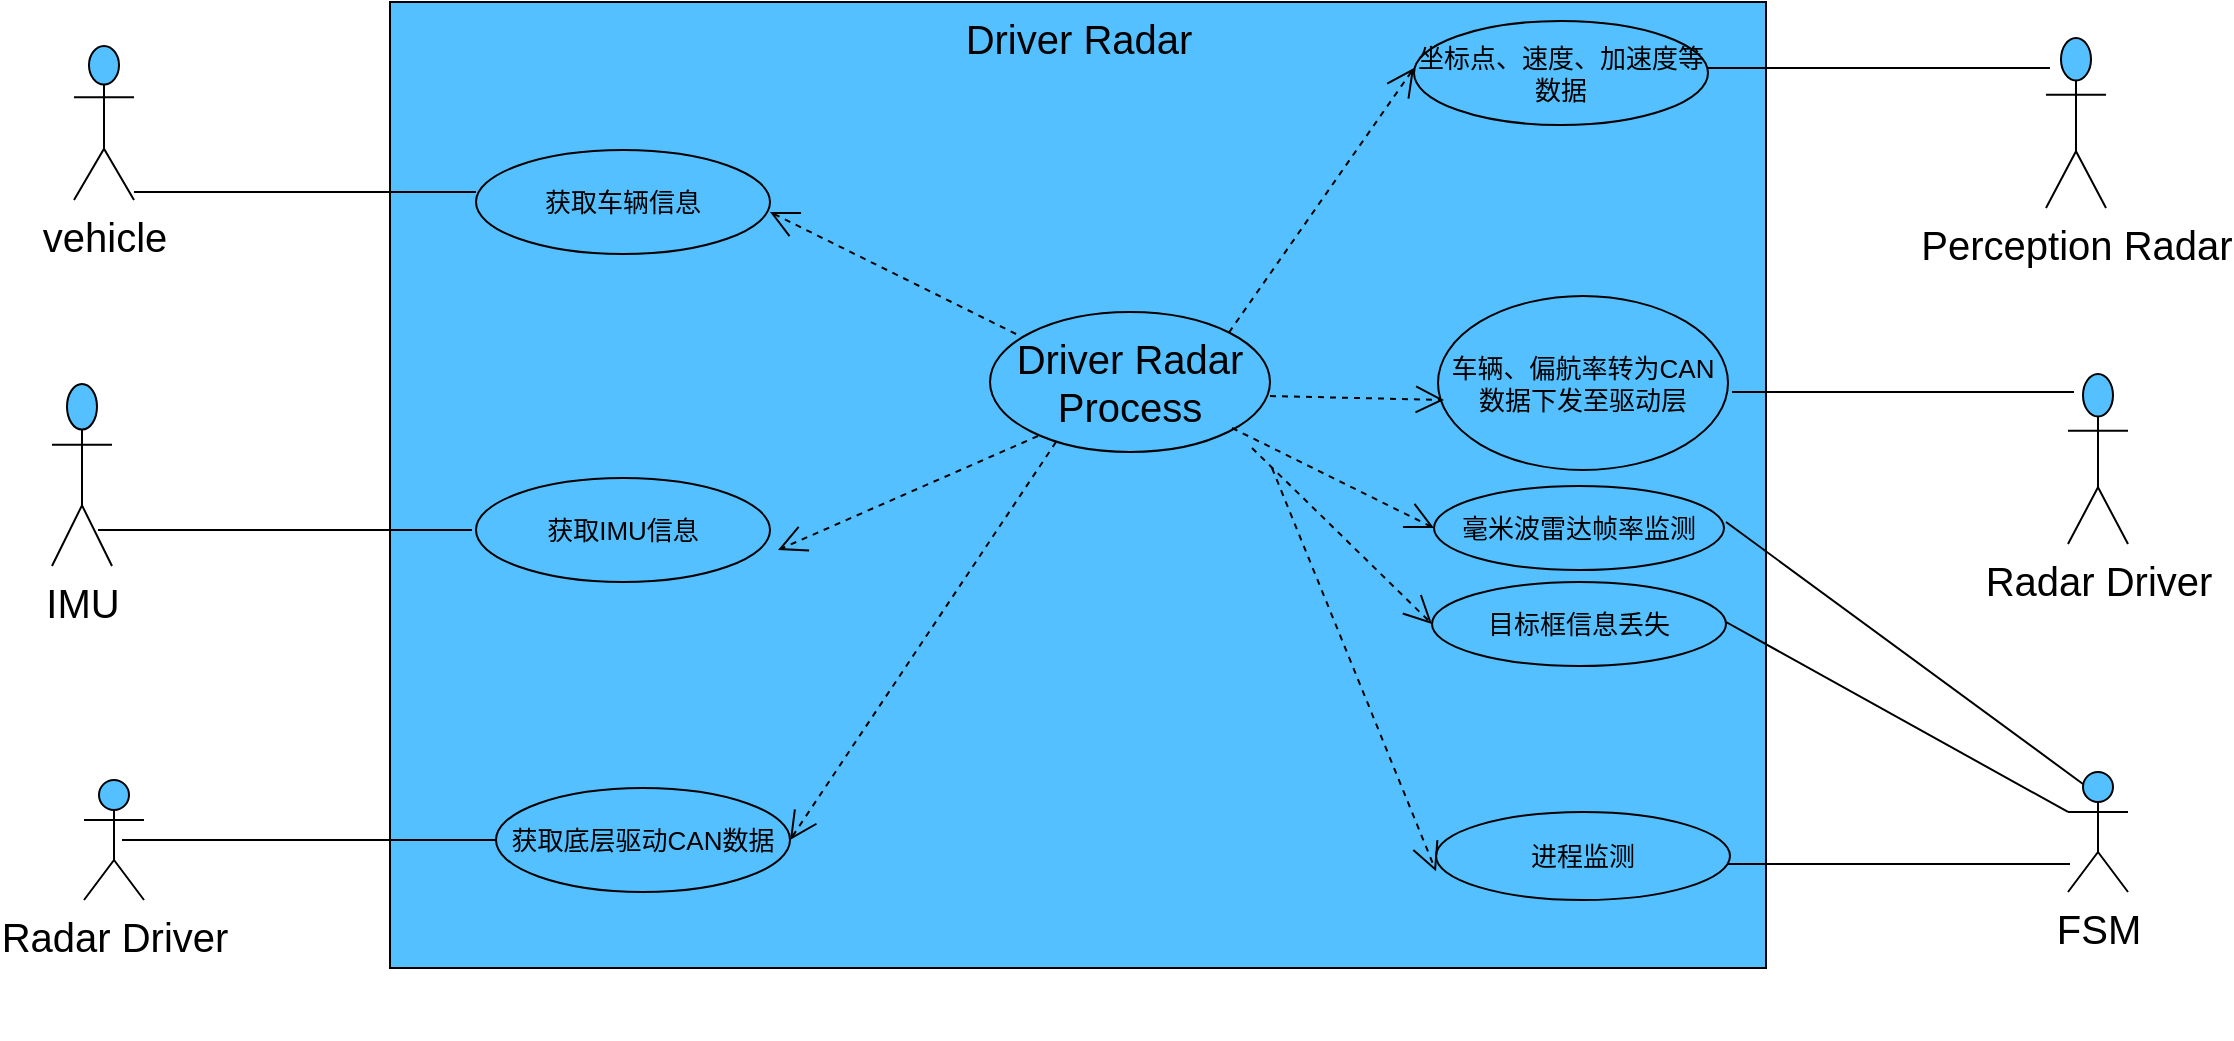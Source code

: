 <mxfile version="21.5.2" type="github">
  <diagram name="第 1 页" id="CmIfuRxug64lyIOAI_8N">
    <mxGraphModel dx="1050" dy="581" grid="0" gridSize="10" guides="1" tooltips="1" connect="1" arrows="1" fold="1" page="1" pageScale="1" pageWidth="3300" pageHeight="4681" math="0" shadow="0">
      <root>
        <mxCell id="0" />
        <mxCell id="1" parent="0" />
        <mxCell id="scfHjUHLNQKsAT-ztNzQ-1" value="&lt;span style=&quot;font-size: 20px;&quot;&gt;Driver Radar&lt;/span&gt;" style="html=1;fillColor=#54C0FF;verticalAlign=top;" parent="1" vertex="1">
          <mxGeometry x="429" y="166" width="688" height="483" as="geometry" />
        </mxCell>
        <mxCell id="scfHjUHLNQKsAT-ztNzQ-2" value="Driver Radar Process" style="ellipse;whiteSpace=wrap;html=1;fontSize=20;fillColor=#54C0FF;" parent="1" vertex="1">
          <mxGeometry x="729" y="321" width="140" height="70" as="geometry" />
        </mxCell>
        <mxCell id="scfHjUHLNQKsAT-ztNzQ-3" value="Radar Driver" style="shape=umlActor;verticalLabelPosition=bottom;verticalAlign=top;html=1;fontSize=20;fillColor=#54C0FF;" parent="1" vertex="1">
          <mxGeometry x="276" y="555" width="30" height="60" as="geometry" />
        </mxCell>
        <mxCell id="scfHjUHLNQKsAT-ztNzQ-4" value="IMU" style="shape=umlActor;verticalLabelPosition=bottom;verticalAlign=top;html=1;fontSize=20;fillColor=#54C0FF;" parent="1" vertex="1">
          <mxGeometry x="260" y="357" width="30" height="91" as="geometry" />
        </mxCell>
        <mxCell id="scfHjUHLNQKsAT-ztNzQ-5" value="Perception Radar" style="shape=umlActor;verticalLabelPosition=bottom;verticalAlign=top;html=1;fontSize=20;fillColor=#54C0FF;" parent="1" vertex="1">
          <mxGeometry x="1257" y="184" width="30" height="85" as="geometry" />
        </mxCell>
        <mxCell id="scfHjUHLNQKsAT-ztNzQ-6" value="vehicle" style="shape=umlActor;verticalLabelPosition=bottom;verticalAlign=top;html=1;fontSize=20;fillColor=#54C0FF;" parent="1" vertex="1">
          <mxGeometry x="271" y="188" width="30" height="77" as="geometry" />
        </mxCell>
        <mxCell id="scfHjUHLNQKsAT-ztNzQ-7" value="&lt;font style=&quot;font-size: 13px;&quot;&gt;获取车辆信息&lt;/font&gt;" style="ellipse;whiteSpace=wrap;html=1;fontSize=13;fillColor=#54C0FF;" parent="1" vertex="1">
          <mxGeometry x="472" y="240" width="147" height="52" as="geometry" />
        </mxCell>
        <mxCell id="scfHjUHLNQKsAT-ztNzQ-8" value="" style="line;strokeWidth=1;fillColor=#54C0FF;align=left;verticalAlign=middle;spacingTop=-1;spacingLeft=3;spacingRight=3;rotatable=0;labelPosition=right;points=[];portConstraint=eastwest;fontSize=20;" parent="1" vertex="1">
          <mxGeometry x="301" y="257" width="171" height="8" as="geometry" />
        </mxCell>
        <mxCell id="scfHjUHLNQKsAT-ztNzQ-9" value="&lt;font style=&quot;font-size: 13px&quot;&gt;获取底层驱动CAN数据&lt;/font&gt;" style="ellipse;whiteSpace=wrap;html=1;fontSize=13;fillColor=#54C0FF;" parent="1" vertex="1">
          <mxGeometry x="482" y="559" width="147" height="52" as="geometry" />
        </mxCell>
        <mxCell id="scfHjUHLNQKsAT-ztNzQ-10" value="" style="line;strokeWidth=1;fillColor=#54C0FF;align=left;verticalAlign=middle;spacingTop=-1;spacingLeft=3;spacingRight=3;rotatable=0;labelPosition=right;points=[];portConstraint=eastwest;fontSize=20;" parent="1" vertex="1">
          <mxGeometry x="295" y="581" width="187" height="8" as="geometry" />
        </mxCell>
        <mxCell id="scfHjUHLNQKsAT-ztNzQ-11" value="坐标点、速度、加速度等数据" style="ellipse;whiteSpace=wrap;html=1;fontSize=13;fillColor=#54C0FF;" parent="1" vertex="1">
          <mxGeometry x="941" y="175.5" width="147" height="52" as="geometry" />
        </mxCell>
        <mxCell id="scfHjUHLNQKsAT-ztNzQ-12" value="FSM" style="shape=umlActor;verticalLabelPosition=bottom;verticalAlign=top;html=1;fontSize=20;fillColor=#54C0FF;" parent="1" vertex="1">
          <mxGeometry x="1268" y="551" width="30" height="60" as="geometry" />
        </mxCell>
        <mxCell id="scfHjUHLNQKsAT-ztNzQ-13" value="" style="line;strokeWidth=1;fillColor=#54C0FF;align=left;verticalAlign=middle;spacingTop=-1;spacingLeft=3;spacingRight=3;rotatable=0;labelPosition=right;points=[];portConstraint=eastwest;fontSize=20;" parent="1" vertex="1">
          <mxGeometry x="1088" y="195" width="171" height="8" as="geometry" />
        </mxCell>
        <mxCell id="scfHjUHLNQKsAT-ztNzQ-14" value="进程监测" style="ellipse;whiteSpace=wrap;html=1;fontSize=13;fillColor=#54C0FF;" parent="1" vertex="1">
          <mxGeometry x="952" y="571" width="147" height="44" as="geometry" />
        </mxCell>
        <mxCell id="scfHjUHLNQKsAT-ztNzQ-15" value="" style="endArrow=open;endSize=12;dashed=1;html=1;rounded=0;fontSize=13;exitX=0.093;exitY=0.157;exitDx=0;exitDy=0;exitPerimeter=0;fillColor=#54C0FF;" parent="1" source="scfHjUHLNQKsAT-ztNzQ-2" edge="1">
          <mxGeometry width="160" relative="1" as="geometry">
            <mxPoint x="733" y="320" as="sourcePoint" />
            <mxPoint x="619" y="271" as="targetPoint" />
          </mxGeometry>
        </mxCell>
        <mxCell id="scfHjUHLNQKsAT-ztNzQ-16" value="" style="endArrow=open;endSize=12;dashed=1;html=1;rounded=0;fontSize=13;fillColor=#54C0FF;" parent="1" edge="1">
          <mxGeometry width="160" relative="1" as="geometry">
            <mxPoint x="753" y="383" as="sourcePoint" />
            <mxPoint x="623" y="440.01" as="targetPoint" />
          </mxGeometry>
        </mxCell>
        <mxCell id="scfHjUHLNQKsAT-ztNzQ-17" value="" style="endArrow=open;endSize=12;dashed=1;html=1;rounded=0;fontSize=13;entryX=1;entryY=0.5;entryDx=0;entryDy=0;fillColor=#54C0FF;" parent="1" target="scfHjUHLNQKsAT-ztNzQ-9" edge="1">
          <mxGeometry width="160" relative="1" as="geometry">
            <mxPoint x="762" y="386" as="sourcePoint" />
            <mxPoint x="641" y="578" as="targetPoint" />
          </mxGeometry>
        </mxCell>
        <mxCell id="scfHjUHLNQKsAT-ztNzQ-18" value="" style="line;strokeWidth=1;fillColor=#54C0FF;align=left;verticalAlign=middle;spacingTop=-1;spacingLeft=3;spacingRight=3;rotatable=0;labelPosition=right;points=[];portConstraint=eastwest;fontSize=20;" parent="1" vertex="1">
          <mxGeometry x="1098" y="510" width="171" height="174" as="geometry" />
        </mxCell>
        <mxCell id="scfHjUHLNQKsAT-ztNzQ-19" value="" style="endArrow=open;endSize=12;dashed=1;html=1;rounded=0;fontSize=13;exitX=1;exitY=0;exitDx=0;exitDy=0;fillColor=#54C0FF;" parent="1" source="scfHjUHLNQKsAT-ztNzQ-2" edge="1">
          <mxGeometry width="160" relative="1" as="geometry">
            <mxPoint x="860" y="293" as="sourcePoint" />
            <mxPoint x="941" y="199" as="targetPoint" />
          </mxGeometry>
        </mxCell>
        <mxCell id="scfHjUHLNQKsAT-ztNzQ-20" value="Radar Driver" style="shape=umlActor;verticalLabelPosition=bottom;verticalAlign=top;html=1;fontSize=20;fillColor=#54C0FF;" parent="1" vertex="1">
          <mxGeometry x="1268" y="352" width="30" height="85" as="geometry" />
        </mxCell>
        <mxCell id="scfHjUHLNQKsAT-ztNzQ-21" value="车辆、偏航率转为CAN数据下发至驱动层" style="ellipse;whiteSpace=wrap;html=1;fontSize=13;fillColor=#54C0FF;" parent="1" vertex="1">
          <mxGeometry x="953" y="313" width="145" height="87" as="geometry" />
        </mxCell>
        <mxCell id="scfHjUHLNQKsAT-ztNzQ-22" value="" style="endArrow=open;endSize=12;dashed=1;html=1;rounded=0;fontSize=13;entryX=0;entryY=0.5;entryDx=0;entryDy=0;fillColor=#54C0FF;" parent="1" target="scfHjUHLNQKsAT-ztNzQ-27" edge="1">
          <mxGeometry width="160" relative="1" as="geometry">
            <mxPoint x="850" y="379" as="sourcePoint" />
            <mxPoint x="949" y="436" as="targetPoint" />
          </mxGeometry>
        </mxCell>
        <mxCell id="scfHjUHLNQKsAT-ztNzQ-23" value="" style="endArrow=open;endSize=12;dashed=1;html=1;rounded=0;fontSize=13;fillColor=#54C0FF;" parent="1" edge="1">
          <mxGeometry width="160" relative="1" as="geometry">
            <mxPoint x="869" y="363" as="sourcePoint" />
            <mxPoint x="956" y="365" as="targetPoint" />
          </mxGeometry>
        </mxCell>
        <mxCell id="scfHjUHLNQKsAT-ztNzQ-24" value="" style="line;strokeWidth=1;fillColor=#54C0FF;align=left;verticalAlign=middle;spacingTop=-1;spacingLeft=3;spacingRight=3;rotatable=0;labelPosition=right;points=[];portConstraint=eastwest;fontSize=20;" parent="1" vertex="1">
          <mxGeometry x="1100" y="357" width="171" height="8" as="geometry" />
        </mxCell>
        <mxCell id="scfHjUHLNQKsAT-ztNzQ-25" value="获取IMU信息" style="ellipse;whiteSpace=wrap;html=1;fontSize=13;fillColor=#54C0FF;" parent="1" vertex="1">
          <mxGeometry x="472" y="404" width="147" height="52" as="geometry" />
        </mxCell>
        <mxCell id="scfHjUHLNQKsAT-ztNzQ-26" value="" style="line;strokeWidth=1;fillColor=#54C0FF;align=left;verticalAlign=middle;spacingTop=-1;spacingLeft=3;spacingRight=3;rotatable=0;labelPosition=right;points=[];portConstraint=eastwest;fontSize=20;" parent="1" vertex="1">
          <mxGeometry x="283" y="426" width="187" height="8" as="geometry" />
        </mxCell>
        <mxCell id="scfHjUHLNQKsAT-ztNzQ-27" value="毫米波雷达帧率监测" style="ellipse;whiteSpace=wrap;html=1;fontSize=13;fillColor=#54C0FF;" parent="1" vertex="1">
          <mxGeometry x="951" y="408" width="145" height="42" as="geometry" />
        </mxCell>
        <mxCell id="scfHjUHLNQKsAT-ztNzQ-28" value="目标框信息丢失" style="ellipse;whiteSpace=wrap;html=1;fontSize=13;fillColor=#54C0FF;" parent="1" vertex="1">
          <mxGeometry x="950" y="456" width="147" height="42" as="geometry" />
        </mxCell>
        <mxCell id="scfHjUHLNQKsAT-ztNzQ-29" value="" style="endArrow=open;endSize=12;dashed=1;html=1;rounded=0;fontSize=13;entryX=0;entryY=0.5;entryDx=0;entryDy=0;fillColor=#54C0FF;" parent="1" target="scfHjUHLNQKsAT-ztNzQ-28" edge="1">
          <mxGeometry width="160" relative="1" as="geometry">
            <mxPoint x="860" y="389" as="sourcePoint" />
            <mxPoint x="961" y="439" as="targetPoint" />
          </mxGeometry>
        </mxCell>
        <mxCell id="scfHjUHLNQKsAT-ztNzQ-30" value="" style="endArrow=open;endSize=12;dashed=1;html=1;rounded=0;fontSize=13;entryX=0;entryY=0.673;entryDx=0;entryDy=0;entryPerimeter=0;fillColor=#54C0FF;" parent="1" target="scfHjUHLNQKsAT-ztNzQ-14" edge="1">
          <mxGeometry width="160" relative="1" as="geometry">
            <mxPoint x="870" y="399" as="sourcePoint" />
            <mxPoint x="960" y="487" as="targetPoint" />
          </mxGeometry>
        </mxCell>
        <mxCell id="scfHjUHLNQKsAT-ztNzQ-33" value="" style="endArrow=none;html=1;rounded=0;entryX=0.25;entryY=0.1;entryDx=0;entryDy=0;entryPerimeter=0;fillColor=#54C0FF;" parent="1" target="scfHjUHLNQKsAT-ztNzQ-12" edge="1">
          <mxGeometry width="50" height="50" relative="1" as="geometry">
            <mxPoint x="1097" y="426" as="sourcePoint" />
            <mxPoint x="1147" y="376" as="targetPoint" />
          </mxGeometry>
        </mxCell>
        <mxCell id="scfHjUHLNQKsAT-ztNzQ-34" value="" style="endArrow=none;html=1;rounded=0;entryX=0;entryY=0.333;entryDx=0;entryDy=0;entryPerimeter=0;fillColor=#54C0FF;" parent="1" target="scfHjUHLNQKsAT-ztNzQ-12" edge="1">
          <mxGeometry width="50" height="50" relative="1" as="geometry">
            <mxPoint x="1097" y="476" as="sourcePoint" />
            <mxPoint x="1276" y="607" as="targetPoint" />
          </mxGeometry>
        </mxCell>
      </root>
    </mxGraphModel>
  </diagram>
</mxfile>
